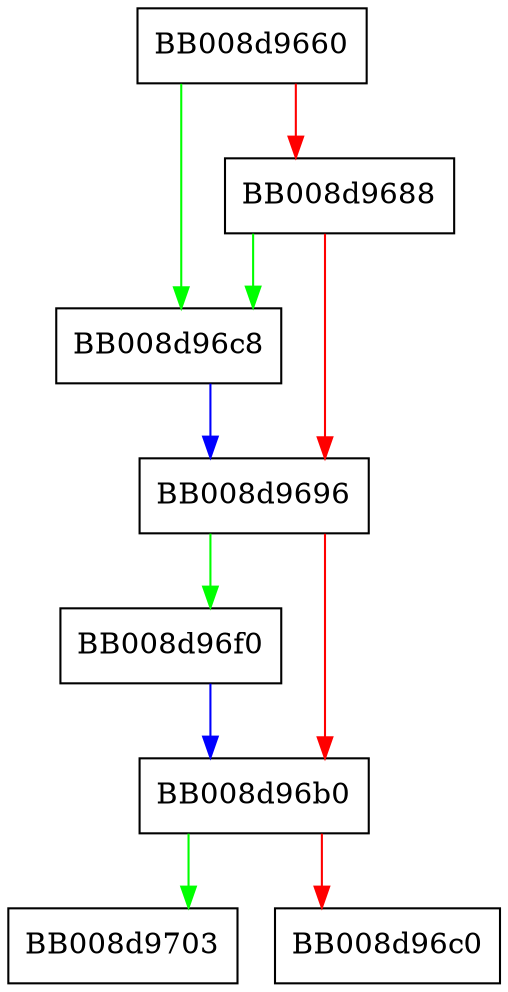 digraph __open64_nocancel {
  node [shape="box"];
  graph [splines=ortho];
  BB008d9660 -> BB008d96c8 [color="green"];
  BB008d9660 -> BB008d9688 [color="red"];
  BB008d9688 -> BB008d96c8 [color="green"];
  BB008d9688 -> BB008d9696 [color="red"];
  BB008d9696 -> BB008d96f0 [color="green"];
  BB008d9696 -> BB008d96b0 [color="red"];
  BB008d96b0 -> BB008d9703 [color="green"];
  BB008d96b0 -> BB008d96c0 [color="red"];
  BB008d96c8 -> BB008d9696 [color="blue"];
  BB008d96f0 -> BB008d96b0 [color="blue"];
}